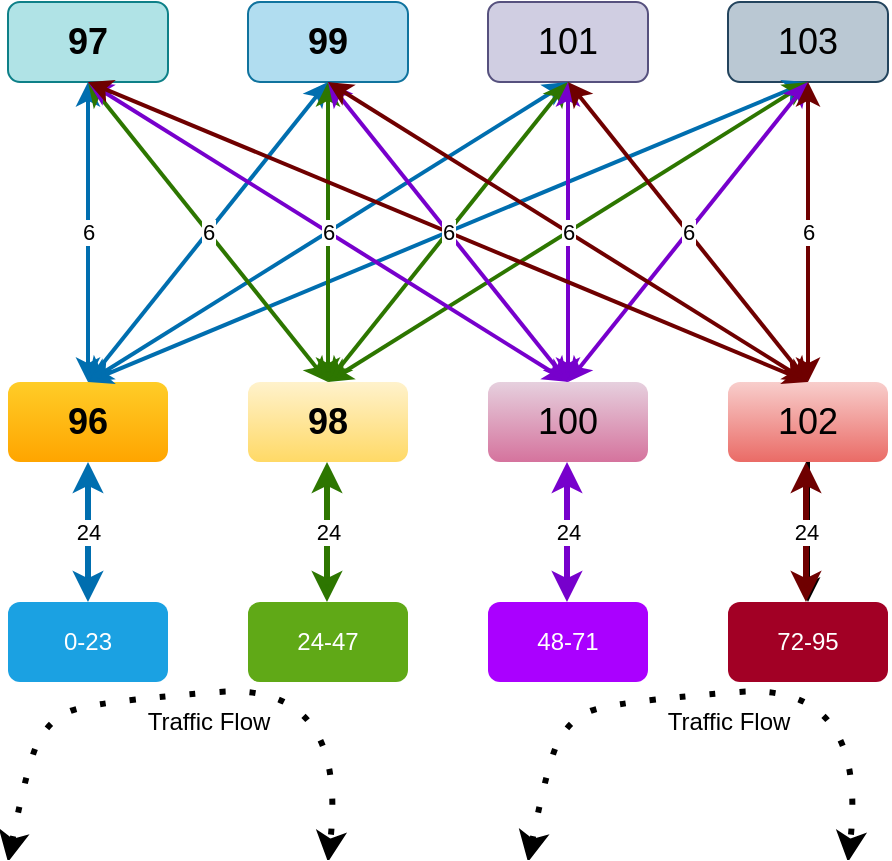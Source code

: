 <mxfile version="11.0.2" type="github"><diagram id="s4OD0SoGw4W0iyVjB6UI" name="Page-1"><mxGraphModel dx="1003" dy="661" grid="1" gridSize="10" guides="1" tooltips="1" connect="1" arrows="1" fold="1" page="1" pageScale="1" pageWidth="850" pageHeight="1100" math="0" shadow="0"><root><mxCell id="0"/><mxCell id="1" parent="0"/><mxCell id="Ym-zPBsQIMdJajePks9g-3" value="0-23" style="rounded=1;whiteSpace=wrap;html=1;shadow=0;glass=0;fillColor=#1ba1e2;strokeColor=none;fontColor=#ffffff;" parent="1" vertex="1"><mxGeometry x="160" y="630" width="80" height="40" as="geometry"/></mxCell><mxCell id="Ym-zPBsQIMdJajePks9g-4" value="24-47" style="rounded=1;whiteSpace=wrap;html=1;shadow=0;glass=0;fillColor=#60a917;strokeColor=none;fontColor=#ffffff;" parent="1" vertex="1"><mxGeometry x="280" y="630" width="80" height="40" as="geometry"/></mxCell><mxCell id="Ym-zPBsQIMdJajePks9g-5" value="48-71" style="rounded=1;whiteSpace=wrap;html=1;shadow=0;glass=0;fillColor=#aa00ff;strokeColor=none;fontColor=#ffffff;" parent="1" vertex="1"><mxGeometry x="400" y="630" width="80" height="40" as="geometry"/></mxCell><mxCell id="Ym-zPBsQIMdJajePks9g-6" value="72-95" style="rounded=1;whiteSpace=wrap;html=1;shadow=0;glass=0;fillColor=#a20025;strokeColor=none;fontColor=#ffffff;" parent="1" vertex="1"><mxGeometry x="520" y="630" width="80" height="40" as="geometry"/></mxCell><mxCell id="Ym-zPBsQIMdJajePks9g-7" value="&lt;font style=&quot;font-size: 18px&quot;&gt;&lt;b&gt;96&lt;/b&gt;&lt;/font&gt;" style="rounded=1;whiteSpace=wrap;html=1;shadow=0;glass=0;fillColor=#ffcd28;strokeColor=none;gradientColor=#ffa500;" parent="1" vertex="1"><mxGeometry x="160" y="520" width="80" height="40" as="geometry"/></mxCell><mxCell id="Ym-zPBsQIMdJajePks9g-8" value="&lt;b&gt;&lt;font style=&quot;font-size: 18px&quot;&gt;98&lt;/font&gt;&lt;/b&gt;" style="rounded=1;whiteSpace=wrap;html=1;shadow=0;glass=0;fillColor=#fff2cc;strokeColor=none;gradientColor=#ffd966;" parent="1" vertex="1"><mxGeometry x="280" y="520" width="80" height="40" as="geometry"/></mxCell><mxCell id="Ym-zPBsQIMdJajePks9g-9" value="&lt;font style=&quot;font-size: 18px&quot;&gt;100&lt;/font&gt;" style="rounded=1;whiteSpace=wrap;html=1;shadow=0;glass=0;fillColor=#e6d0de;strokeColor=none;gradientColor=#d5739d;" parent="1" vertex="1"><mxGeometry x="400" y="520" width="80" height="40" as="geometry"/></mxCell><mxCell id="xxciTOWTd4Kh54nCsDOU-9" value="" style="edgeStyle=orthogonalEdgeStyle;rounded=0;orthogonalLoop=1;jettySize=auto;html=1;strokeWidth=2;" parent="1" source="Ym-zPBsQIMdJajePks9g-10" target="Ym-zPBsQIMdJajePks9g-6" edge="1"><mxGeometry relative="1" as="geometry"/></mxCell><mxCell id="Ym-zPBsQIMdJajePks9g-10" value="&lt;font style=&quot;font-size: 18px&quot;&gt;102&lt;/font&gt;" style="rounded=1;whiteSpace=wrap;html=1;shadow=0;glass=0;fillColor=#f8cecc;strokeColor=none;gradientColor=#ea6b66;" parent="1" vertex="1"><mxGeometry x="520" y="520" width="80" height="40" as="geometry"/></mxCell><mxCell id="Ym-zPBsQIMdJajePks9g-11" value="&lt;span style=&quot;font-size: 18px&quot;&gt;&lt;b&gt;97&lt;/b&gt;&lt;/span&gt;" style="rounded=1;whiteSpace=wrap;html=1;shadow=0;glass=0;fillColor=#b0e3e6;strokeColor=#0e8088;" parent="1" vertex="1"><mxGeometry x="160" y="330" width="80" height="40" as="geometry"/></mxCell><mxCell id="Ym-zPBsQIMdJajePks9g-12" value="&lt;b&gt;&lt;font style=&quot;font-size: 18px&quot;&gt;99&lt;/font&gt;&lt;/b&gt;" style="rounded=1;whiteSpace=wrap;html=1;shadow=0;glass=0;fillColor=#b1ddf0;strokeColor=#10739e;" parent="1" vertex="1"><mxGeometry x="280" y="330" width="80" height="40" as="geometry"/></mxCell><mxCell id="Ym-zPBsQIMdJajePks9g-13" value="&lt;font style=&quot;font-size: 18px&quot;&gt;101&lt;/font&gt;" style="rounded=1;whiteSpace=wrap;html=1;shadow=0;glass=0;fillColor=#d0cee2;strokeColor=#56517e;" parent="1" vertex="1"><mxGeometry x="400" y="330" width="80" height="40" as="geometry"/></mxCell><mxCell id="Ym-zPBsQIMdJajePks9g-14" value="&lt;font style=&quot;font-size: 18px&quot;&gt;103&lt;/font&gt;" style="rounded=1;whiteSpace=wrap;html=1;shadow=0;glass=0;fillColor=#bac8d3;strokeColor=#23445d;" parent="1" vertex="1"><mxGeometry x="520" y="330" width="80" height="40" as="geometry"/></mxCell><mxCell id="Ym-zPBsQIMdJajePks9g-17" value="24" style="endArrow=classic;startArrow=classic;html=1;shadow=0;strokeWidth=3;entryX=0.5;entryY=1;entryDx=0;entryDy=0;fillColor=#1ba1e2;strokeColor=#006EAF;" parent="1" source="Ym-zPBsQIMdJajePks9g-3" target="Ym-zPBsQIMdJajePks9g-7" edge="1"><mxGeometry width="50" height="50" relative="1" as="geometry"><mxPoint x="150" y="760" as="sourcePoint"/><mxPoint x="200" y="710" as="targetPoint"/></mxGeometry></mxCell><mxCell id="Ym-zPBsQIMdJajePks9g-18" value="24" style="endArrow=classic;startArrow=classic;html=1;shadow=0;strokeWidth=3;entryX=0.5;entryY=1;entryDx=0;entryDy=0;fillColor=#60a917;strokeColor=#2D7600;" parent="1" edge="1"><mxGeometry width="50" height="50" relative="1" as="geometry"><mxPoint x="319.5" y="630" as="sourcePoint"/><mxPoint x="319.5" y="560" as="targetPoint"/></mxGeometry></mxCell><mxCell id="Ym-zPBsQIMdJajePks9g-19" value="24" style="endArrow=classic;startArrow=classic;html=1;shadow=0;strokeWidth=3;entryX=0.5;entryY=1;entryDx=0;entryDy=0;fillColor=#aa00ff;strokeColor=#7700CC;" parent="1" edge="1"><mxGeometry width="50" height="50" relative="1" as="geometry"><mxPoint x="439.5" y="630" as="sourcePoint"/><mxPoint x="439.5" y="560" as="targetPoint"/></mxGeometry></mxCell><mxCell id="Ym-zPBsQIMdJajePks9g-20" value="24" style="endArrow=classic;startArrow=classic;html=1;shadow=0;strokeWidth=3;entryX=0.5;entryY=1;entryDx=0;entryDy=0;fillColor=#a20025;strokeColor=#6F0000;" parent="1" edge="1"><mxGeometry width="50" height="50" relative="1" as="geometry"><mxPoint x="559" y="630" as="sourcePoint"/><mxPoint x="559" y="560" as="targetPoint"/></mxGeometry></mxCell><mxCell id="Ym-zPBsQIMdJajePks9g-22" value="6" style="endArrow=classic;startArrow=classic;html=1;shadow=0;strokeWidth=2;entryX=0.5;entryY=1;entryDx=0;entryDy=0;fillColor=#1ba1e2;strokeColor=#006EAF;" parent="1" source="Ym-zPBsQIMdJajePks9g-7" target="Ym-zPBsQIMdJajePks9g-11" edge="1"><mxGeometry width="50" height="50" relative="1" as="geometry"><mxPoint x="110" y="620" as="sourcePoint"/><mxPoint x="110" y="550" as="targetPoint"/></mxGeometry></mxCell><mxCell id="Ym-zPBsQIMdJajePks9g-23" value="6" style="endArrow=classic;startArrow=classic;html=1;shadow=0;strokeWidth=2;entryX=0.5;entryY=1;entryDx=0;entryDy=0;fillColor=#1ba1e2;strokeColor=#006EAF;exitX=0.5;exitY=0;exitDx=0;exitDy=0;" parent="1" source="Ym-zPBsQIMdJajePks9g-7" target="Ym-zPBsQIMdJajePks9g-12" edge="1"><mxGeometry width="50" height="50" relative="1" as="geometry"><mxPoint x="270" y="520" as="sourcePoint"/><mxPoint x="270" y="370" as="targetPoint"/></mxGeometry></mxCell><mxCell id="Ym-zPBsQIMdJajePks9g-24" value="6" style="endArrow=classic;startArrow=classic;html=1;shadow=0;strokeWidth=2;entryX=0.5;entryY=1;entryDx=0;entryDy=0;fillColor=#1ba1e2;strokeColor=#006EAF;exitX=0.5;exitY=0;exitDx=0;exitDy=0;" parent="1" source="Ym-zPBsQIMdJajePks9g-7" target="Ym-zPBsQIMdJajePks9g-13" edge="1"><mxGeometry width="50" height="50" relative="1" as="geometry"><mxPoint x="250" y="540" as="sourcePoint"/><mxPoint x="370" y="390" as="targetPoint"/></mxGeometry></mxCell><mxCell id="Ym-zPBsQIMdJajePks9g-25" value="6" style="endArrow=classic;startArrow=classic;html=1;shadow=0;strokeWidth=2;entryX=0.5;entryY=1;entryDx=0;entryDy=0;fillColor=#1ba1e2;strokeColor=#006EAF;" parent="1" target="Ym-zPBsQIMdJajePks9g-14" edge="1"><mxGeometry width="50" height="50" relative="1" as="geometry"><mxPoint x="200" y="520" as="sourcePoint"/><mxPoint x="480" y="390" as="targetPoint"/></mxGeometry></mxCell><mxCell id="Ym-zPBsQIMdJajePks9g-26" value="" style="curved=1;endArrow=classic;html=1;shadow=0;strokeWidth=3;startArrow=classic;startFill=1;dashed=1;dashPattern=1 4;" parent="1" edge="1"><mxGeometry width="50" height="50" relative="1" as="geometry"><mxPoint x="160" y="760" as="sourcePoint"/><mxPoint x="320" y="760" as="targetPoint"/><Array as="points"><mxPoint x="170" y="710"/><mxPoint x="180" y="690"/><mxPoint x="200" y="680"/><mxPoint x="330" y="670"/></Array></mxGeometry></mxCell><mxCell id="Ym-zPBsQIMdJajePks9g-27" value="Traffic Flow" style="text;html=1;resizable=0;points=[];align=center;verticalAlign=middle;labelBackgroundColor=#ffffff;" parent="Ym-zPBsQIMdJajePks9g-26" vertex="1" connectable="0"><mxGeometry x="-0.381" relative="1" as="geometry"><mxPoint x="57.5" y="10" as="offset"/></mxGeometry></mxCell><mxCell id="xxciTOWTd4Kh54nCsDOU-1" value="6" style="endArrow=classic;startArrow=classic;html=1;shadow=0;strokeWidth=2;entryX=0.5;entryY=1;entryDx=0;entryDy=0;fillColor=#60a917;strokeColor=#2D7600;exitX=0.5;exitY=0;exitDx=0;exitDy=0;" parent="1" source="Ym-zPBsQIMdJajePks9g-8" target="Ym-zPBsQIMdJajePks9g-12" edge="1"><mxGeometry width="50" height="50" relative="1" as="geometry"><mxPoint x="390" y="500" as="sourcePoint"/><mxPoint x="390" y="430" as="targetPoint"/></mxGeometry></mxCell><mxCell id="xxciTOWTd4Kh54nCsDOU-2" value="6" style="endArrow=classic;startArrow=classic;html=1;shadow=0;strokeWidth=2;entryX=0.5;entryY=1;entryDx=0;entryDy=0;fillColor=#60a917;strokeColor=#2D7600;exitX=0.5;exitY=0;exitDx=0;exitDy=0;" parent="1" source="Ym-zPBsQIMdJajePks9g-8" target="Ym-zPBsQIMdJajePks9g-11" edge="1"><mxGeometry width="50" height="50" relative="1" as="geometry"><mxPoint x="400" y="530" as="sourcePoint"/><mxPoint x="400" y="380" as="targetPoint"/></mxGeometry></mxCell><mxCell id="xxciTOWTd4Kh54nCsDOU-3" value="6" style="endArrow=classic;startArrow=classic;html=1;shadow=0;strokeWidth=2;entryX=0.5;entryY=1;entryDx=0;entryDy=0;fillColor=#60a917;strokeColor=#2D7600;exitX=0.5;exitY=0;exitDx=0;exitDy=0;" parent="1" source="Ym-zPBsQIMdJajePks9g-8" target="Ym-zPBsQIMdJajePks9g-13" edge="1"><mxGeometry width="50" height="50" relative="1" as="geometry"><mxPoint x="410" y="520" as="sourcePoint"/><mxPoint x="290" y="370" as="targetPoint"/></mxGeometry></mxCell><mxCell id="xxciTOWTd4Kh54nCsDOU-4" value="6" style="endArrow=classic;startArrow=classic;html=1;shadow=0;strokeWidth=2;fillColor=#60a917;strokeColor=#2D7600;" parent="1" edge="1"><mxGeometry width="50" height="50" relative="1" as="geometry"><mxPoint x="320" y="520" as="sourcePoint"/><mxPoint x="560" y="370" as="targetPoint"/></mxGeometry></mxCell><mxCell id="xxciTOWTd4Kh54nCsDOU-5" value="6" style="endArrow=classic;startArrow=classic;html=1;shadow=0;strokeWidth=2;entryX=0.5;entryY=1;entryDx=0;entryDy=0;fillColor=#aa00ff;strokeColor=#7700CC;exitX=0.5;exitY=0;exitDx=0;exitDy=0;" parent="1" source="Ym-zPBsQIMdJajePks9g-9" target="Ym-zPBsQIMdJajePks9g-13" edge="1"><mxGeometry width="50" height="50" relative="1" as="geometry"><mxPoint x="490" y="500" as="sourcePoint"/><mxPoint x="490" y="430" as="targetPoint"/></mxGeometry></mxCell><mxCell id="xxciTOWTd4Kh54nCsDOU-6" value="6" style="endArrow=classic;startArrow=classic;html=1;shadow=0;strokeWidth=2;fillColor=#aa00ff;strokeColor=#7700CC;exitX=0.5;exitY=0;exitDx=0;exitDy=0;" parent="1" source="Ym-zPBsQIMdJajePks9g-9" edge="1"><mxGeometry width="50" height="50" relative="1" as="geometry"><mxPoint x="490" y="520" as="sourcePoint"/><mxPoint x="200" y="370" as="targetPoint"/></mxGeometry></mxCell><mxCell id="xxciTOWTd4Kh54nCsDOU-7" value="6" style="endArrow=classic;startArrow=classic;html=1;shadow=0;strokeWidth=2;fillColor=#aa00ff;strokeColor=#7700CC;exitX=0.5;exitY=0;exitDx=0;exitDy=0;" parent="1" source="Ym-zPBsQIMdJajePks9g-9" edge="1"><mxGeometry width="50" height="50" relative="1" as="geometry"><mxPoint x="490" y="510" as="sourcePoint"/><mxPoint x="320" y="370" as="targetPoint"/></mxGeometry></mxCell><mxCell id="xxciTOWTd4Kh54nCsDOU-8" value="6" style="endArrow=classic;startArrow=classic;html=1;shadow=0;strokeWidth=2;fillColor=#aa00ff;strokeColor=#7700CC;entryX=0.5;entryY=1;entryDx=0;entryDy=0;" parent="1" target="Ym-zPBsQIMdJajePks9g-14" edge="1"><mxGeometry width="50" height="50" relative="1" as="geometry"><mxPoint x="440" y="520" as="sourcePoint"/><mxPoint x="450" y="360" as="targetPoint"/></mxGeometry></mxCell><mxCell id="xxciTOWTd4Kh54nCsDOU-11" value="6" style="endArrow=classic;startArrow=classic;html=1;shadow=0;strokeWidth=2;fillColor=#a20025;strokeColor=#6F0000;" parent="1" target="Ym-zPBsQIMdJajePks9g-14" edge="1"><mxGeometry width="50" height="50" relative="1" as="geometry"><mxPoint x="560" y="520" as="sourcePoint"/><mxPoint x="560" y="380" as="targetPoint"/></mxGeometry></mxCell><mxCell id="xxciTOWTd4Kh54nCsDOU-12" value="6" style="endArrow=classic;startArrow=classic;html=1;shadow=0;strokeWidth=2;fillColor=#a20025;strokeColor=#6F0000;exitX=0.5;exitY=0;exitDx=0;exitDy=0;entryX=0.5;entryY=1;entryDx=0;entryDy=0;" parent="1" source="Ym-zPBsQIMdJajePks9g-10" target="Ym-zPBsQIMdJajePks9g-11" edge="1"><mxGeometry width="50" height="50" relative="1" as="geometry"><mxPoint x="620" y="510" as="sourcePoint"/><mxPoint x="620" y="360" as="targetPoint"/></mxGeometry></mxCell><mxCell id="xxciTOWTd4Kh54nCsDOU-13" value="6" style="endArrow=classic;startArrow=classic;html=1;shadow=0;strokeWidth=2;entryX=0.5;entryY=1;entryDx=0;entryDy=0;fillColor=#a20025;strokeColor=#6F0000;exitX=0.5;exitY=0;exitDx=0;exitDy=0;" parent="1" source="Ym-zPBsQIMdJajePks9g-10" target="Ym-zPBsQIMdJajePks9g-12" edge="1"><mxGeometry width="50" height="50" relative="1" as="geometry"><mxPoint x="610" y="510" as="sourcePoint"/><mxPoint x="610" y="440" as="targetPoint"/></mxGeometry></mxCell><mxCell id="xxciTOWTd4Kh54nCsDOU-14" value="6" style="endArrow=classic;startArrow=classic;html=1;shadow=0;strokeWidth=2;entryX=0.5;entryY=1;entryDx=0;entryDy=0;fillColor=#a20025;strokeColor=#6F0000;exitX=0.5;exitY=0;exitDx=0;exitDy=0;" parent="1" source="Ym-zPBsQIMdJajePks9g-10" target="Ym-zPBsQIMdJajePks9g-13" edge="1"><mxGeometry width="50" height="50" relative="1" as="geometry"><mxPoint x="640" y="490" as="sourcePoint"/><mxPoint x="640" y="420" as="targetPoint"/></mxGeometry></mxCell><mxCell id="H1E8pxhJgIgUR-IhTppF-5" value="" style="curved=1;endArrow=classic;html=1;shadow=0;strokeWidth=3;startArrow=classic;startFill=1;dashed=1;dashPattern=1 4;" parent="1" edge="1"><mxGeometry width="50" height="50" relative="1" as="geometry"><mxPoint x="420" y="760" as="sourcePoint"/><mxPoint x="580" y="760" as="targetPoint"/><Array as="points"><mxPoint x="430" y="710"/><mxPoint x="440" y="690"/><mxPoint x="460" y="680"/><mxPoint x="590" y="670"/></Array></mxGeometry></mxCell><mxCell id="H1E8pxhJgIgUR-IhTppF-6" value="Traffic Flow" style="text;html=1;resizable=0;points=[];align=center;verticalAlign=middle;labelBackgroundColor=#ffffff;" parent="H1E8pxhJgIgUR-IhTppF-5" vertex="1" connectable="0"><mxGeometry x="-0.381" relative="1" as="geometry"><mxPoint x="57.5" y="10" as="offset"/></mxGeometry></mxCell></root></mxGraphModel></diagram></mxfile>